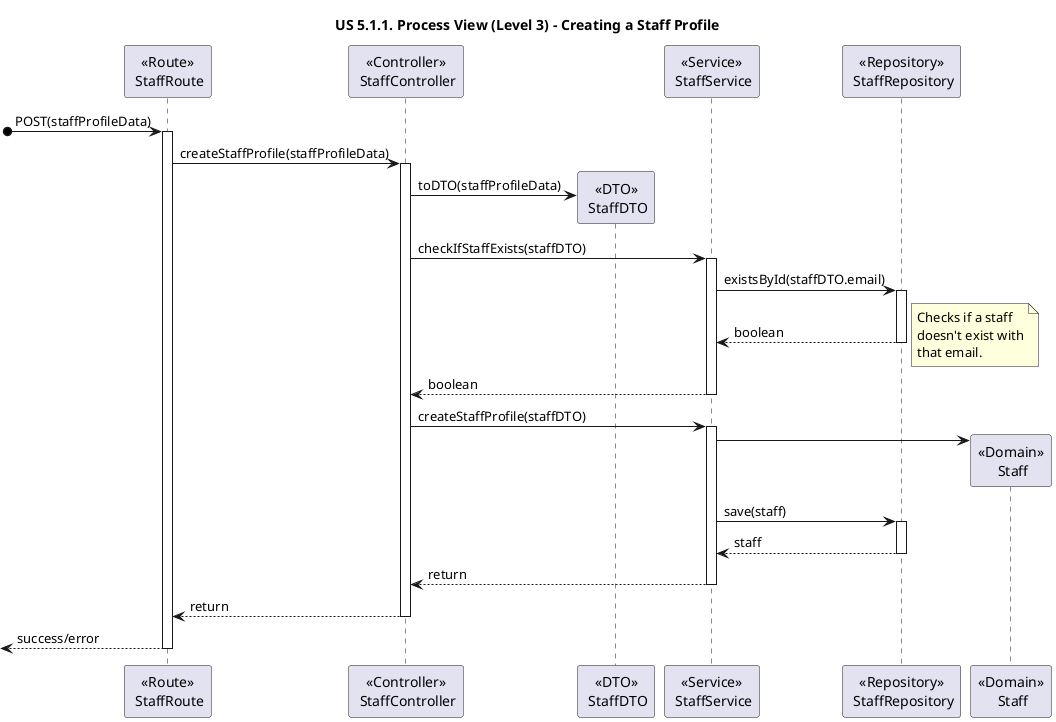 @startuml
title "US 5.1.1. Process View (Level 3) - Creating a Staff Profile"

participant "<<Route>>\n StaffRoute" as ROUTE
participant "<<Controller>>\n StaffController" as CONTROL
participant "<<DTO>>\n StaffDTO" as StaffDTO
participant "<<Service>>\n StaffService" as STAFFServ
participant "<<Repository>>\n StaffRepository" as STAFFRepo
participant "<<Domain>>\n Staff" as STAFF

[o-> ROUTE : POST(staffProfileData)
Activate ROUTE

ROUTE -> CONTROL : createStaffProfile(staffProfileData)
Activate CONTROL

CONTROL -> StaffDTO** : toDTO(staffProfileData)
CONTROL -> STAFFServ : checkIfStaffExists(staffDTO)
Activate STAFFServ

STAFFServ -> STAFFRepo : existsById(staffDTO.email)
Activate STAFFRepo

STAFFRepo --> STAFFServ : boolean
note right : Checks if a staff\ndoesn't exist with\nthat email.
Deactivate STAFFRepo

STAFFServ --> CONTROL : boolean
Deactivate STAFFServ

CONTROL -> STAFFServ : createStaffProfile(staffDTO)
Activate STAFFServ

STAFFServ -> STAFF**
STAFFServ -> STAFFRepo : save(staff)
Activate STAFFRepo

STAFFRepo --> STAFFServ : staff
Deactivate STAFFRepo

STAFFServ --> CONTROL : return
deactivate STAFFServ

CONTROL --> ROUTE : return
deactivate CONTROL

Deactivate CONTROL
<-- ROUTE : success/error

Deactivate ROUTE
@enduml